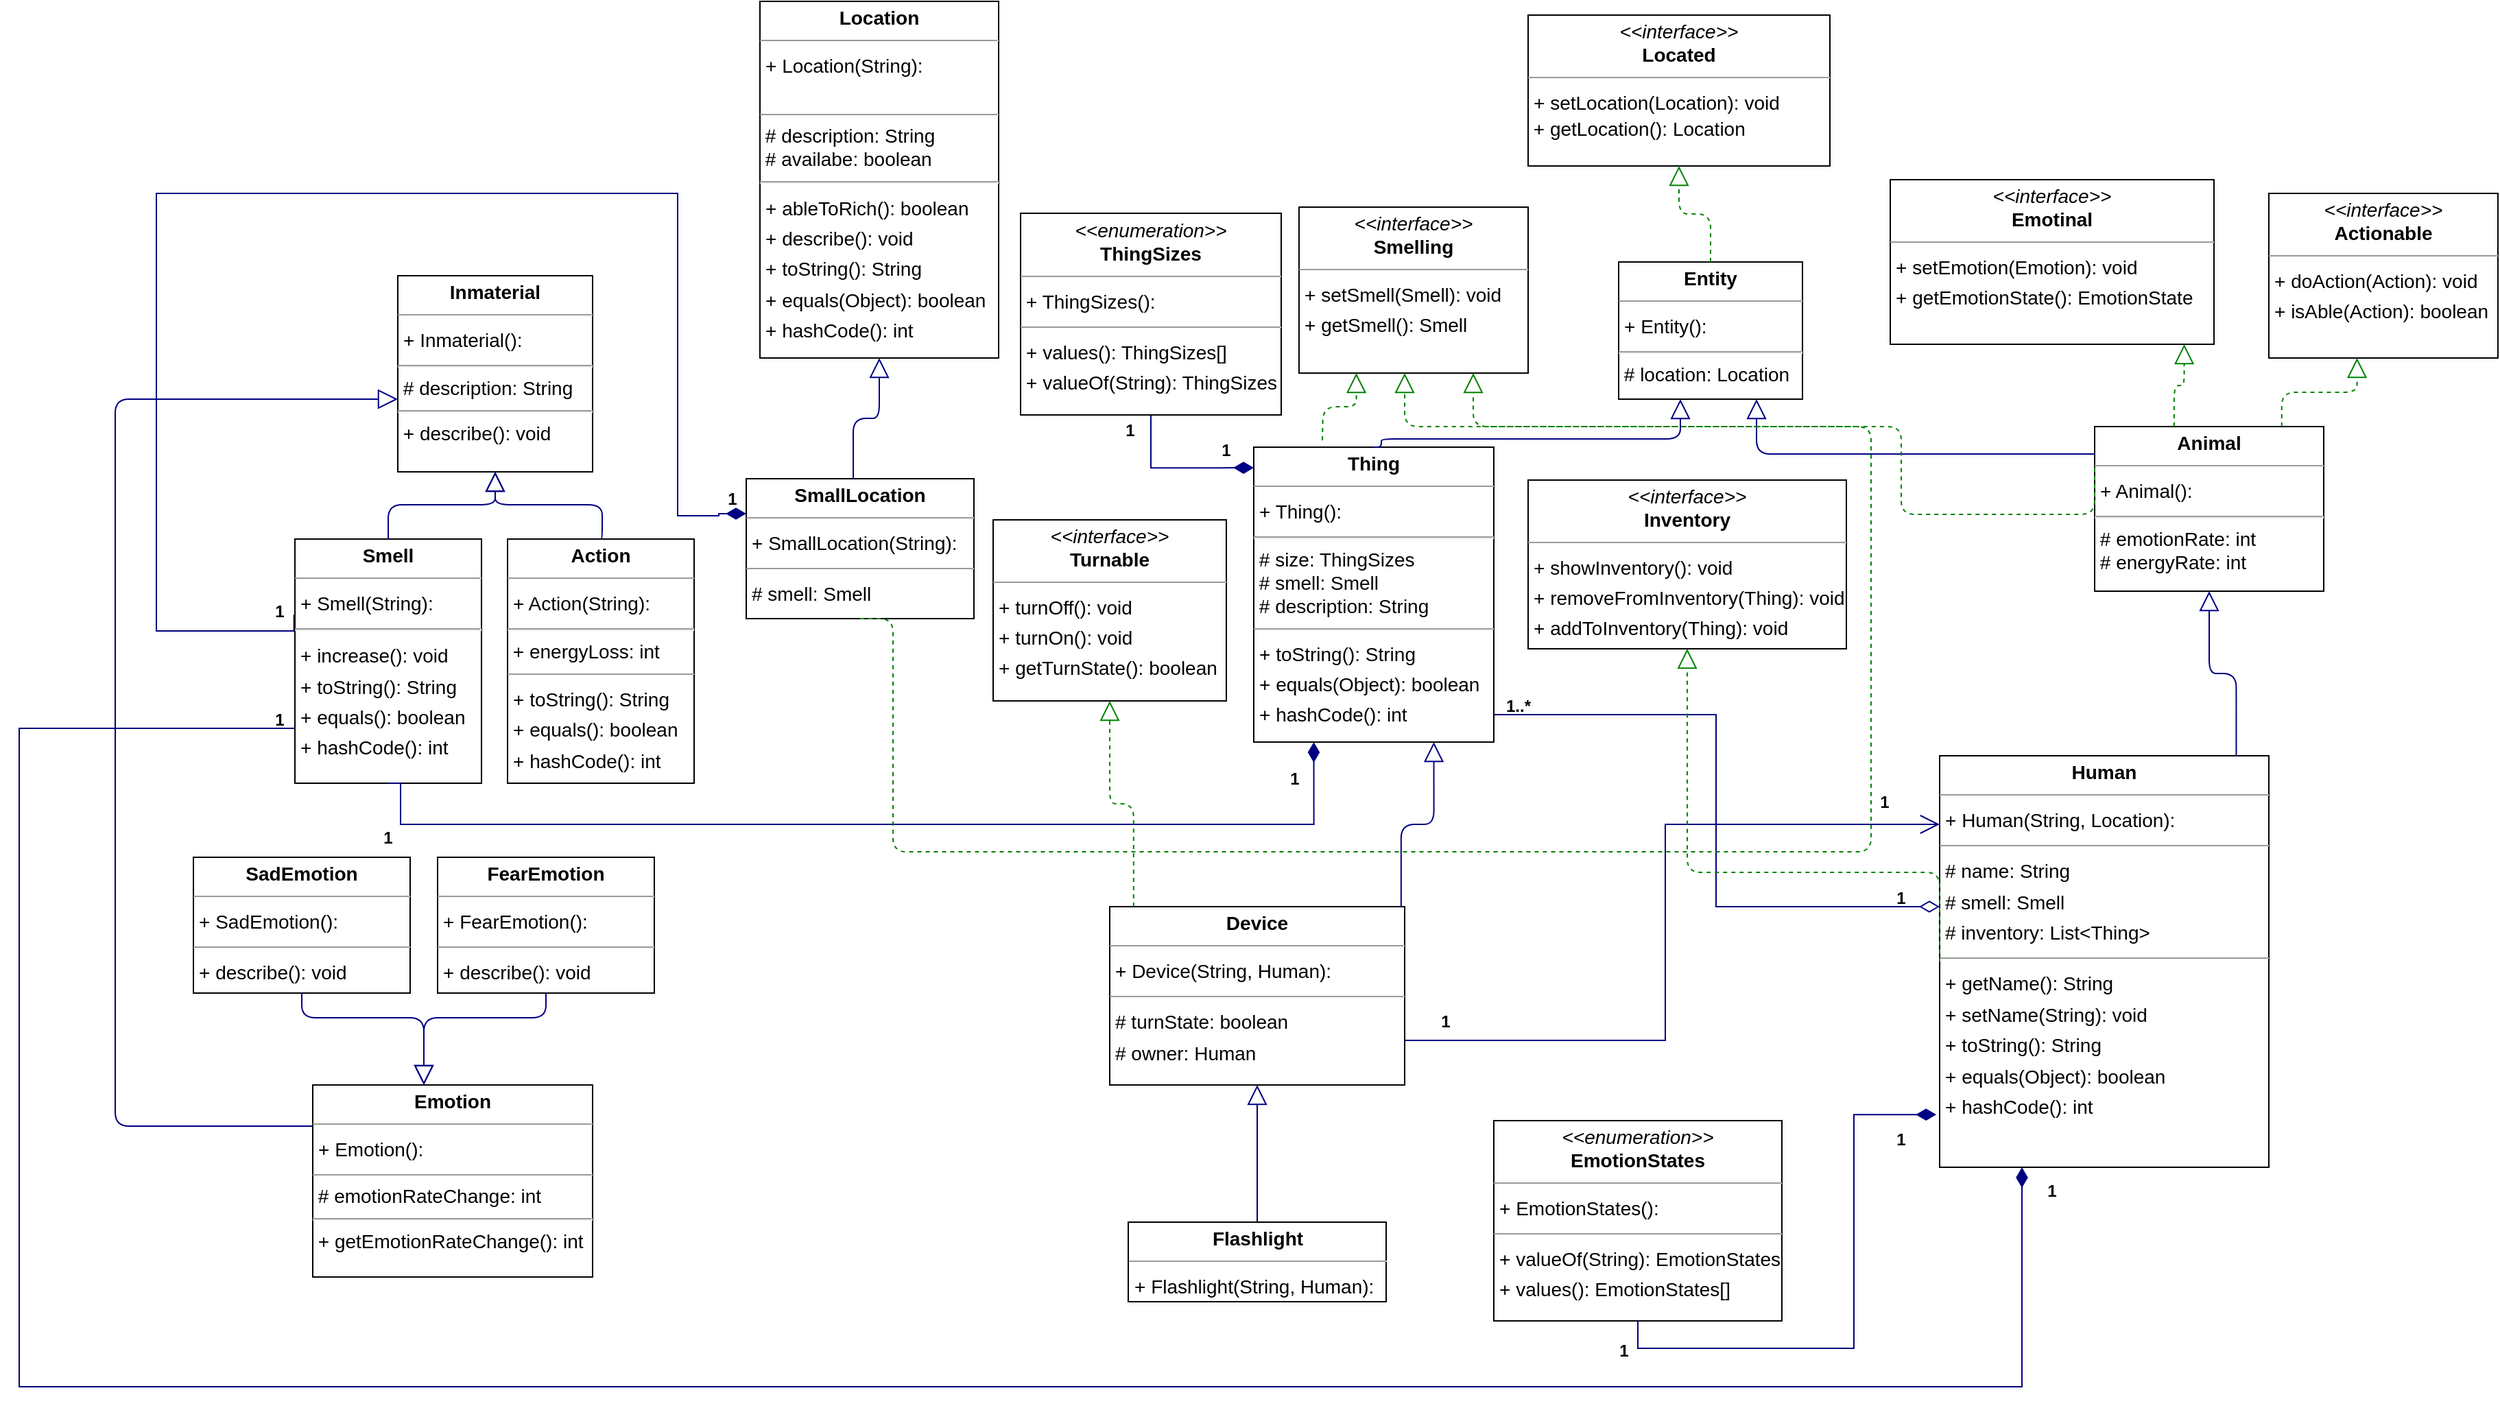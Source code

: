 <mxfile version="20.6.2" type="device"><diagram id="MueNVvaktkQW8Kkpwh6Y" name="Page-1"><mxGraphModel dx="3283" dy="1458" grid="1" gridSize="10" guides="1" tooltips="1" connect="1" arrows="1" fold="1" page="0" pageScale="1" pageWidth="850" pageHeight="1100" background="none" math="0" shadow="0"><root><mxCell id="0"/><mxCell id="1" parent="0"/><mxCell id="node16" value="&lt;p style=&quot;margin:0px;margin-top:4px;text-align:center;&quot;&gt;&lt;b&gt;Action&lt;/b&gt;&lt;/p&gt;&lt;hr size=&quot;1&quot;&gt;&lt;p style=&quot;margin:0 0 0 4px;line-height:1.6;&quot;&gt;+ Action(String): &lt;/p&gt;&lt;hr&gt;&amp;nbsp;+ energyLoss: int&lt;br&gt;&lt;hr size=&quot;1&quot;&gt;&lt;p style=&quot;margin:0 0 0 4px;line-height:1.6;&quot;&gt;&lt;span style=&quot;background-color: initial;&quot;&gt;+ toString(): String&lt;/span&gt;&lt;br&gt;&lt;/p&gt;&lt;p style=&quot;margin:0 0 0 4px;line-height:1.6;&quot;&gt;+ equals(): boolean&lt;/p&gt;&lt;p style=&quot;margin:0 0 0 4px;line-height:1.6;&quot;&gt;+ hashCode(): int&lt;/p&gt;" style="verticalAlign=top;align=left;overflow=fill;fontSize=14;fontFamily=Helvetica;html=1;rounded=0;shadow=0;comic=0;labelBackgroundColor=none;strokeWidth=1;" parent="1" vertex="1"><mxGeometry x="-214" y="202" width="136" height="178" as="geometry"/></mxCell><mxCell id="node4" value="&lt;p style=&quot;margin:0px;margin-top:4px;text-align:center;&quot;&gt;&lt;i&gt;&amp;lt;&amp;lt;interface&amp;gt;&amp;gt;&lt;/i&gt;&lt;br&gt;&lt;b&gt;Actionable&lt;/b&gt;&lt;/p&gt;&lt;hr size=&quot;1&quot;&gt;&lt;p style=&quot;margin:0 0 0 4px;line-height:1.6;&quot;&gt;+ doAction(Action): void&lt;/p&gt;&lt;p style=&quot;margin:0 0 0 4px;line-height:1.6;&quot;&gt;+ isAble(Action): boolean&lt;/p&gt;&lt;p style=&quot;margin:0 0 0 4px;line-height:1.6;&quot;&gt;&lt;br&gt;&lt;/p&gt;" style="verticalAlign=top;align=left;overflow=fill;fontSize=14;fontFamily=Helvetica;html=1;rounded=0;shadow=0;comic=0;labelBackgroundColor=none;strokeWidth=1;" parent="1" vertex="1"><mxGeometry x="1070" y="-50" width="167" height="120" as="geometry"/></mxCell><mxCell id="node1" value="&lt;p style=&quot;margin:0px;margin-top:4px;text-align:center;&quot;&gt;&lt;b&gt;Animal&lt;/b&gt;&lt;/p&gt;&lt;hr size=&quot;1&quot;&gt;&lt;p style=&quot;margin:0 0 0 4px;line-height:1.6;&quot;&gt;+ Animal(): &lt;/p&gt;&lt;hr&gt;&amp;nbsp;# emotionRate: int&lt;br&gt;&amp;nbsp;# energyRate: int" style="verticalAlign=top;align=left;overflow=fill;fontSize=14;fontFamily=Helvetica;html=1;rounded=0;shadow=0;comic=0;labelBackgroundColor=none;strokeWidth=1;" parent="1" vertex="1"><mxGeometry x="943" y="120" width="167" height="120" as="geometry"/></mxCell><mxCell id="obDkM9ZEDgnYRzwhDy0g-1" style="edgeStyle=orthogonalEdgeStyle;rounded=0;orthogonalLoop=1;jettySize=auto;html=1;strokeColor=#000082;endArrow=open;endFill=0;exitX=1;exitY=0.75;exitDx=0;exitDy=0;endSize=12;" parent="1" source="node13" target="node10" edge="1"><mxGeometry relative="1" as="geometry"><mxPoint x="750" y="370" as="targetPoint"/><Array as="points"><mxPoint x="630" y="568"/><mxPoint x="630" y="410"/></Array></mxGeometry></mxCell><mxCell id="node13" value="&lt;p style=&quot;margin:0px;margin-top:4px;text-align:center;&quot;&gt;&lt;b&gt;Device&lt;/b&gt;&lt;/p&gt;&lt;hr size=&quot;1&quot;&gt;&lt;p style=&quot;margin:0 0 0 4px;line-height:1.6;&quot;&gt;+ Device(String, Human): &lt;/p&gt;&lt;hr size=&quot;1&quot;&gt;&lt;p style=&quot;margin:0 0 0 4px;line-height:1.6;&quot;&gt;# turnState: boolean&lt;/p&gt;&lt;p style=&quot;margin:0 0 0 4px;line-height:1.6;&quot;&gt;# owner: Human&lt;/p&gt;&lt;p style=&quot;margin:0 0 0 4px;line-height:1.6;&quot;&gt;&lt;br&gt;&lt;/p&gt;&lt;p style=&quot;margin:0 0 0 4px;line-height:1.6;&quot;&gt;&lt;br&gt;&lt;/p&gt;&lt;p style=&quot;margin:0 0 0 4px;line-height:1.6;&quot;&gt;&lt;br&gt;&lt;/p&gt;" style="verticalAlign=top;align=left;overflow=fill;fontSize=14;fontFamily=Helvetica;html=1;rounded=0;shadow=0;comic=0;labelBackgroundColor=none;strokeWidth=1;" parent="1" vertex="1"><mxGeometry x="225" y="470" width="215" height="130" as="geometry"/></mxCell><mxCell id="node18" value="&lt;p style=&quot;margin:0px;margin-top:4px;text-align:center;&quot;&gt;&lt;i&gt;&amp;lt;&amp;lt;interface&amp;gt;&amp;gt;&lt;/i&gt;&lt;br&gt;&lt;b&gt;Emotinal&lt;/b&gt;&lt;/p&gt;&lt;hr size=&quot;1&quot;&gt;&lt;p style=&quot;margin:0 0 0 4px;line-height:1.6;&quot;&gt;+ setEmotion(Emotion): void&lt;/p&gt;&lt;p style=&quot;margin:0 0 0 4px;line-height:1.6;&quot;&gt;+ getEmotionState(): EmotionState&lt;/p&gt;" style="verticalAlign=top;align=left;overflow=fill;fontSize=14;fontFamily=Helvetica;html=1;rounded=0;shadow=0;comic=0;labelBackgroundColor=none;strokeWidth=1;" parent="1" vertex="1"><mxGeometry x="794" y="-60" width="236" height="120" as="geometry"/></mxCell><mxCell id="NrGRBM0tOk8DJxdHcH1v-8" style="edgeStyle=orthogonalEdgeStyle;rounded=1;orthogonalLoop=1;jettySize=auto;html=1;strokeColor=#000082;endArrow=block;endFill=0;endSize=12;" parent="1" source="node19" target="node0" edge="1"><mxGeometry relative="1" as="geometry"><Array as="points"><mxPoint x="-500" y="630"/><mxPoint x="-500" y="100"/></Array><mxPoint x="-340" y="100" as="targetPoint"/></mxGeometry></mxCell><mxCell id="node19" value="&lt;p style=&quot;margin:0px;margin-top:4px;text-align:center;&quot;&gt;&lt;b&gt;Emotion&lt;/b&gt;&lt;/p&gt;&lt;hr size=&quot;1&quot;&gt;&lt;p style=&quot;margin:0 0 0 4px;line-height:1.6;&quot;&gt;+ Emotion(): &lt;/p&gt;&lt;hr size=&quot;1&quot;&gt;&amp;nbsp;# emotionRateChange: int&lt;hr&gt;&amp;nbsp;+ getEmotionRateChange(): int" style="verticalAlign=top;align=left;overflow=fill;fontSize=14;fontFamily=Helvetica;html=1;rounded=0;shadow=0;comic=0;labelBackgroundColor=none;strokeWidth=1;" parent="1" vertex="1"><mxGeometry x="-356" y="600" width="204" height="140" as="geometry"/></mxCell><mxCell id="node5" value="&lt;p style=&quot;margin:0px;margin-top:4px;text-align:center;&quot;&gt;&lt;i&gt;&amp;lt;&amp;lt;enumeration&amp;gt;&amp;gt;&lt;/i&gt;&lt;br/&gt;&lt;b&gt;EmotionStates&lt;/b&gt;&lt;/p&gt;&lt;hr size=&quot;1&quot;/&gt;&lt;p style=&quot;margin:0 0 0 4px;line-height:1.6;&quot;&gt;+ EmotionStates(): &lt;/p&gt;&lt;hr size=&quot;1&quot;/&gt;&lt;p style=&quot;margin:0 0 0 4px;line-height:1.6;&quot;&gt;+ valueOf(String): EmotionStates&lt;br/&gt;+ values(): EmotionStates[]&lt;/p&gt;" style="verticalAlign=top;align=left;overflow=fill;fontSize=14;fontFamily=Helvetica;html=1;rounded=0;shadow=0;comic=0;labelBackgroundColor=none;strokeWidth=1;" parent="1" vertex="1"><mxGeometry x="505" y="626" width="210" height="146" as="geometry"/></mxCell><mxCell id="node9" value="&lt;p style=&quot;margin:0px;margin-top:4px;text-align:center;&quot;&gt;&lt;b&gt;Entity&lt;/b&gt;&lt;/p&gt;&lt;hr size=&quot;1&quot;&gt;&lt;p style=&quot;margin:0 0 0 4px;line-height:1.6;&quot;&gt;+ Entity(): &lt;/p&gt;&lt;hr&gt;&amp;nbsp;# location: Location" style="verticalAlign=top;align=left;overflow=fill;fontSize=14;fontFamily=Helvetica;html=1;rounded=0;shadow=0;comic=0;labelBackgroundColor=none;strokeWidth=1;" parent="1" vertex="1"><mxGeometry x="596" width="134" height="100" as="geometry"/></mxCell><mxCell id="node21" value="&lt;p style=&quot;margin:0px;margin-top:4px;text-align:center;&quot;&gt;&lt;b&gt;FearEmotion&lt;/b&gt;&lt;/p&gt;&lt;hr size=&quot;1&quot;&gt;&lt;p style=&quot;margin:0 0 0 4px;line-height:1.6;&quot;&gt;+ FearEmotion(): &lt;/p&gt;&lt;hr size=&quot;1&quot;&gt;&lt;p style=&quot;margin:0 0 0 4px;line-height:1.6;&quot;&gt;+ describe(): void&lt;/p&gt;" style="verticalAlign=top;align=left;overflow=fill;fontSize=14;fontFamily=Helvetica;html=1;rounded=0;shadow=0;comic=0;labelBackgroundColor=none;strokeWidth=1;" parent="1" vertex="1"><mxGeometry x="-265" y="434" width="158" height="99" as="geometry"/></mxCell><mxCell id="NrGRBM0tOk8DJxdHcH1v-1" value="" style="edgeStyle=orthogonalEdgeStyle;rounded=0;orthogonalLoop=1;jettySize=auto;html=1;endArrow=block;endFill=0;endSize=12;strokeColor=#000082;" parent="1" source="node6" target="node13" edge="1"><mxGeometry relative="1" as="geometry"/></mxCell><mxCell id="node6" value="&lt;p style=&quot;margin:0px;margin-top:4px;text-align:center;&quot;&gt;&lt;b&gt;Flashlight&lt;/b&gt;&lt;/p&gt;&lt;hr size=&quot;1&quot;/&gt;&lt;p style=&quot;margin:0 0 0 4px;line-height:1.6;&quot;&gt;+ Flashlight(String, Human): &lt;/p&gt;" style="verticalAlign=top;align=left;overflow=fill;fontSize=14;fontFamily=Helvetica;html=1;rounded=0;shadow=0;comic=0;labelBackgroundColor=none;strokeWidth=1;" parent="1" vertex="1"><mxGeometry x="238.5" y="700" width="188" height="58" as="geometry"/></mxCell><mxCell id="obDkM9ZEDgnYRzwhDy0g-5" style="edgeStyle=orthogonalEdgeStyle;rounded=0;orthogonalLoop=1;jettySize=auto;html=1;entryX=0.997;entryY=0.818;entryDx=0;entryDy=0;entryPerimeter=0;strokeColor=#000082;endArrow=none;endFill=0;startArrow=diamondThin;startFill=0;startSize=12;" parent="1" source="node10" target="node2" edge="1"><mxGeometry relative="1" as="geometry"><Array as="points"><mxPoint x="667" y="470"/><mxPoint x="667" y="330"/><mxPoint x="505" y="330"/></Array></mxGeometry></mxCell><mxCell id="obDkM9ZEDgnYRzwhDy0g-12" style="edgeStyle=orthogonalEdgeStyle;rounded=0;orthogonalLoop=1;jettySize=auto;html=1;exitX=0.25;exitY=1;exitDx=0;exitDy=0;entryX=0;entryY=0.75;entryDx=0;entryDy=0;strokeColor=#000082;startArrow=diamondThin;startFill=1;endArrow=none;endFill=0;startSize=12;endSize=12;" parent="1" source="node10" target="node7" edge="1"><mxGeometry relative="1" as="geometry"><Array as="points"><mxPoint x="890" y="820"/><mxPoint x="-570" y="820"/><mxPoint x="-570" y="340"/><mxPoint x="-369" y="340"/></Array></mxGeometry></mxCell><mxCell id="obDkM9ZEDgnYRzwhDy0g-21" style="edgeStyle=orthogonalEdgeStyle;rounded=0;orthogonalLoop=1;jettySize=auto;html=1;exitX=-0.01;exitY=0.872;exitDx=0;exitDy=0;entryX=0.5;entryY=1;entryDx=0;entryDy=0;strokeColor=#000082;startArrow=diamondThin;startFill=1;endArrow=none;endFill=0;startSize=12;endSize=12;exitPerimeter=0;" parent="1" source="node10" target="node5" edge="1"><mxGeometry relative="1" as="geometry"/></mxCell><mxCell id="node10" value="&lt;p style=&quot;margin:0px;margin-top:4px;text-align:center;&quot;&gt;&lt;b&gt;Human&lt;/b&gt;&lt;/p&gt;&lt;hr size=&quot;1&quot;&gt;&lt;p style=&quot;margin:0 0 0 4px;line-height:1.6;&quot;&gt;+ Human(String, Location): &lt;/p&gt;&lt;hr size=&quot;1&quot;&gt;&lt;p style=&quot;margin:0 0 0 4px;line-height:1.6;&quot;&gt;# name: String&lt;/p&gt;&lt;p style=&quot;margin:0 0 0 4px;line-height:1.6;&quot;&gt;# smell: Smell&lt;/p&gt;&lt;p style=&quot;margin:0 0 0 4px;line-height:1.6;&quot;&gt;# inventory: List&amp;lt;Thing&amp;gt;&lt;/p&gt;&lt;hr size=&quot;1&quot;&gt;&lt;p style=&quot;margin:0 0 0 4px;line-height:1.6;&quot;&gt;+ getName(): String&lt;/p&gt;&lt;p style=&quot;margin:0 0 0 4px;line-height:1.6;&quot;&gt;+ setName(String): void&lt;/p&gt;&lt;p style=&quot;margin:0 0 0 4px;line-height:1.6;&quot;&gt;+ toString(): String&lt;/p&gt;&lt;p style=&quot;margin:0 0 0 4px;line-height:1.6;&quot;&gt;+ equals(Object): boolean&lt;/p&gt;&lt;p style=&quot;margin:0 0 0 4px;line-height:1.6;&quot;&gt;+ hashCode(): int&lt;/p&gt;" style="verticalAlign=top;align=left;overflow=fill;fontSize=14;fontFamily=Helvetica;html=1;rounded=0;shadow=0;comic=0;labelBackgroundColor=none;strokeWidth=1;" parent="1" vertex="1"><mxGeometry x="830" y="360" width="240" height="300" as="geometry"/></mxCell><mxCell id="node0" value="&lt;p style=&quot;margin:0px;margin-top:4px;text-align:center;&quot;&gt;&lt;b&gt;Inmaterial&lt;/b&gt;&lt;/p&gt;&lt;hr size=&quot;1&quot;&gt;&lt;p style=&quot;margin:0 0 0 4px;line-height:1.6;&quot;&gt;+ Inmaterial():&lt;/p&gt;&lt;hr&gt;&amp;nbsp;# description: String&lt;hr&gt;&amp;nbsp;+ describe(): void&lt;p style=&quot;margin:0 0 0 4px;line-height:1.6;&quot;&gt;&lt;br&gt;&lt;/p&gt;" style="verticalAlign=top;align=left;overflow=fill;fontSize=14;fontFamily=Helvetica;html=1;rounded=0;shadow=0;comic=0;labelBackgroundColor=none;strokeWidth=1;" parent="1" vertex="1"><mxGeometry x="-294" y="10" width="142" height="143" as="geometry"/></mxCell><mxCell id="node3" value="&lt;p style=&quot;margin:0px;margin-top:4px;text-align:center;&quot;&gt;&lt;i&gt;&amp;lt;&amp;lt;interface&amp;gt;&amp;gt;&lt;/i&gt;&lt;br/&gt;&lt;b&gt;Inventory&lt;/b&gt;&lt;/p&gt;&lt;hr size=&quot;1&quot;/&gt;&lt;p style=&quot;margin:0 0 0 4px;line-height:1.6;&quot;&gt;+ showInventory(): void&lt;br/&gt;+ removeFromInventory(Thing): void&lt;br/&gt;+ addToInventory(Thing): void&lt;/p&gt;" style="verticalAlign=top;align=left;overflow=fill;fontSize=14;fontFamily=Helvetica;html=1;rounded=0;shadow=0;comic=0;labelBackgroundColor=none;strokeWidth=1;" parent="1" vertex="1"><mxGeometry x="530" y="159" width="232" height="123" as="geometry"/></mxCell><mxCell id="node12" value="&lt;p style=&quot;margin:0px;margin-top:4px;text-align:center;&quot;&gt;&lt;i&gt;&amp;lt;&amp;lt;interface&amp;gt;&amp;gt;&lt;/i&gt;&lt;br&gt;&lt;b&gt;Located&lt;/b&gt;&lt;/p&gt;&lt;hr size=&quot;1&quot;&gt;&lt;p style=&quot;margin:0 0 0 4px;line-height:1.6;&quot;&gt;+ setLocation(Location): void&lt;/p&gt;&amp;nbsp;+ getLocation(): Location" style="verticalAlign=top;align=left;overflow=fill;fontSize=14;fontFamily=Helvetica;html=1;rounded=0;shadow=0;comic=0;labelBackgroundColor=none;strokeWidth=1;container=1;flipH=0;movable=1;resizable=1;rotatable=1;deletable=1;editable=1;connectable=1;" parent="1" vertex="1"><mxGeometry x="530" y="-180" width="220" height="110" as="geometry"/></mxCell><mxCell id="node14" value="&lt;p style=&quot;margin:0px;margin-top:4px;text-align:center;&quot;&gt;&lt;b&gt;Location&lt;/b&gt;&lt;/p&gt;&lt;hr size=&quot;1&quot;&gt;&lt;p style=&quot;margin:0 0 0 4px;line-height:1.6;&quot;&gt;+ Location(String):&lt;/p&gt;&lt;br&gt;&lt;hr size=&quot;1&quot;&gt;&amp;nbsp;# description: String&lt;br&gt;&amp;nbsp;# availabe: boolean&lt;br&gt;&lt;hr&gt;&lt;p style=&quot;margin:0 0 0 4px;line-height:1.6;&quot;&gt;+ ableToRich(): boolean&lt;br&gt;+ describe(): void&lt;/p&gt;&lt;p style=&quot;margin:0 0 0 4px;line-height:1.6;&quot;&gt;+ toString(): String&lt;/p&gt;&lt;p style=&quot;margin: 0px 0px 0px 4px; line-height: 1.6;&quot;&gt;+ equals(Object): boolean&lt;/p&gt;&lt;p style=&quot;margin: 0px 0px 0px 4px; line-height: 1.6;&quot;&gt;+ hashCode(): int&lt;/p&gt;&lt;p style=&quot;margin:0 0 0 4px;line-height:1.6;&quot;&gt;&lt;br&gt;&lt;/p&gt;" style="verticalAlign=top;align=left;overflow=fill;fontSize=14;fontFamily=Helvetica;html=1;rounded=0;shadow=0;comic=0;labelBackgroundColor=none;strokeWidth=1;" parent="1" vertex="1"><mxGeometry x="-30" y="-190" width="174" height="260" as="geometry"/></mxCell><mxCell id="node20" value="&lt;p style=&quot;margin:0px;margin-top:4px;text-align:center;&quot;&gt;&lt;b&gt;SadEmotion&lt;/b&gt;&lt;/p&gt;&lt;hr size=&quot;1&quot;&gt;&lt;p style=&quot;margin:0 0 0 4px;line-height:1.6;&quot;&gt;+ SadEmotion(): &lt;/p&gt;&lt;hr size=&quot;1&quot;&gt;&lt;p style=&quot;margin:0 0 0 4px;line-height:1.6;&quot;&gt;+ describe(): void&lt;/p&gt;" style="verticalAlign=top;align=left;overflow=fill;fontSize=14;fontFamily=Helvetica;html=1;rounded=0;shadow=0;comic=0;labelBackgroundColor=none;strokeWidth=1;" parent="1" vertex="1"><mxGeometry x="-443" y="434" width="158" height="99" as="geometry"/></mxCell><mxCell id="obDkM9ZEDgnYRzwhDy0g-18" style="edgeStyle=orthogonalEdgeStyle;rounded=0;orthogonalLoop=1;jettySize=auto;html=1;exitX=0;exitY=0.25;exitDx=0;exitDy=0;entryX=-0.005;entryY=0.31;entryDx=0;entryDy=0;entryPerimeter=0;strokeColor=#000082;startArrow=diamondThin;startFill=1;endArrow=none;endFill=0;startSize=12;endSize=12;" parent="1" source="node8" target="node7" edge="1"><mxGeometry relative="1" as="geometry"><Array as="points"><mxPoint x="-60" y="183"/><mxPoint x="-60" y="185"/><mxPoint x="-90" y="185"/><mxPoint x="-90" y="-50"/><mxPoint x="-470" y="-50"/><mxPoint x="-470" y="269"/><mxPoint x="-370" y="269"/></Array></mxGeometry></mxCell><mxCell id="node8" value="&lt;p style=&quot;margin:0px;margin-top:4px;text-align:center;&quot;&gt;&lt;b&gt;SmallLocation&lt;/b&gt;&lt;/p&gt;&lt;hr size=&quot;1&quot;&gt;&lt;p style=&quot;margin:0 0 0 4px;line-height:1.6;&quot;&gt;+ SmallLocation(String): &lt;/p&gt;&lt;hr size=&quot;1&quot;&gt;&lt;p style=&quot;margin:0 0 0 4px;line-height:1.6;&quot;&gt;# smell: Smell&lt;/p&gt;" style="verticalAlign=top;align=left;overflow=fill;fontSize=14;fontFamily=Helvetica;html=1;rounded=0;shadow=0;comic=0;labelBackgroundColor=none;strokeWidth=1;" parent="1" vertex="1"><mxGeometry x="-40" y="158" width="166" height="102" as="geometry"/></mxCell><mxCell id="node7" value="&lt;p style=&quot;margin:0px;margin-top:4px;text-align:center;&quot;&gt;&lt;b&gt;Smell&lt;/b&gt;&lt;/p&gt;&lt;hr size=&quot;1&quot;&gt;&lt;p style=&quot;margin:0 0 0 4px;line-height:1.6;&quot;&gt;+ Smell(String):&lt;/p&gt;&lt;hr&gt;&lt;p style=&quot;margin:0 0 0 4px;line-height:1.6;&quot;&gt;+ increase(): void&lt;/p&gt;&lt;p style=&quot;margin:0 0 0 4px;line-height:1.6;&quot;&gt;+ toString(): String&lt;/p&gt;&lt;p style=&quot;margin:0 0 0 4px;line-height:1.6;&quot;&gt;+ equals(): boolean&lt;/p&gt;&lt;p style=&quot;margin:0 0 0 4px;line-height:1.6;&quot;&gt;+ hashCode(): int&lt;/p&gt;" style="verticalAlign=top;align=left;overflow=fill;fontSize=14;fontFamily=Helvetica;html=1;rounded=0;shadow=0;comic=0;labelBackgroundColor=none;strokeWidth=1;" parent="1" vertex="1"><mxGeometry x="-369" y="202" width="136" height="178" as="geometry"/></mxCell><mxCell id="node17" value="&lt;p style=&quot;margin:0px;margin-top:4px;text-align:center;&quot;&gt;&lt;i&gt;&amp;lt;&amp;lt;interface&amp;gt;&amp;gt;&lt;/i&gt;&lt;br&gt;&lt;b&gt;Smelling&lt;/b&gt;&lt;/p&gt;&lt;hr size=&quot;1&quot;&gt;&lt;p style=&quot;margin:0 0 0 4px;line-height:1.6;&quot;&gt;+ setSmell(Smell): void&lt;/p&gt;&lt;p style=&quot;margin:0 0 0 4px;line-height:1.6;&quot;&gt;+ getSmell(): Smell&lt;/p&gt;" style="verticalAlign=top;align=left;overflow=fill;fontSize=14;fontFamily=Helvetica;html=1;rounded=0;shadow=0;comic=0;labelBackgroundColor=none;strokeWidth=1;" parent="1" vertex="1"><mxGeometry x="363" y="-40" width="167" height="121" as="geometry"/></mxCell><mxCell id="obDkM9ZEDgnYRzwhDy0g-11" style="edgeStyle=orthogonalEdgeStyle;rounded=0;orthogonalLoop=1;jettySize=auto;html=1;exitX=0.25;exitY=1;exitDx=0;exitDy=0;entryX=0.5;entryY=1;entryDx=0;entryDy=0;strokeColor=#000082;startArrow=diamondThin;startFill=1;endArrow=none;endFill=0;startSize=12;endSize=12;" parent="1" source="node2" target="node7" edge="1"><mxGeometry relative="1" as="geometry"><Array as="points"><mxPoint x="374" y="410"/><mxPoint x="-292" y="410"/></Array></mxGeometry></mxCell><mxCell id="node2" value="&lt;p style=&quot;margin:0px;margin-top:4px;text-align:center;&quot;&gt;&lt;b&gt;Thing&lt;/b&gt;&lt;/p&gt;&lt;hr size=&quot;1&quot;&gt;&lt;p style=&quot;margin:0 0 0 4px;line-height:1.6;&quot;&gt;+ Thing(): &lt;/p&gt;&lt;hr&gt;&amp;nbsp;# size: ThingSizes&lt;br&gt;&amp;nbsp;# smell: Smell&lt;br&gt;&amp;nbsp;# description: String&lt;br&gt;&lt;hr size=&quot;1&quot;&gt;&lt;p style=&quot;margin:0 0 0 4px;line-height:1.6;&quot;&gt;+ toString(): String&lt;br&gt;+ equals(Object): boolean&lt;/p&gt;&lt;p style=&quot;margin:0 0 0 4px;line-height:1.6;&quot;&gt;+ hashCode(): int&lt;/p&gt;" style="verticalAlign=top;align=left;overflow=fill;fontSize=14;fontFamily=Helvetica;html=1;rounded=0;shadow=0;comic=0;labelBackgroundColor=none;strokeWidth=1;container=1;" parent="1" vertex="1"><mxGeometry x="330" y="135" width="175" height="215" as="geometry"/></mxCell><mxCell id="obDkM9ZEDgnYRzwhDy0g-24" style="edgeStyle=orthogonalEdgeStyle;rounded=0;orthogonalLoop=1;jettySize=auto;html=1;exitX=0.5;exitY=1;exitDx=0;exitDy=0;entryX=0;entryY=0.07;entryDx=0;entryDy=0;entryPerimeter=0;strokeColor=#000082;startArrow=none;startFill=0;endArrow=diamondThin;endFill=1;startSize=12;endSize=12;" parent="1" source="node15" target="node2" edge="1"><mxGeometry relative="1" as="geometry"/></mxCell><mxCell id="node15" value="&lt;p style=&quot;margin:0px;margin-top:4px;text-align:center;&quot;&gt;&lt;i&gt;&amp;lt;&amp;lt;enumeration&amp;gt;&amp;gt;&lt;/i&gt;&lt;br/&gt;&lt;b&gt;ThingSizes&lt;/b&gt;&lt;/p&gt;&lt;hr size=&quot;1&quot;/&gt;&lt;p style=&quot;margin:0 0 0 4px;line-height:1.6;&quot;&gt;+ ThingSizes(): &lt;/p&gt;&lt;hr size=&quot;1&quot;/&gt;&lt;p style=&quot;margin:0 0 0 4px;line-height:1.6;&quot;&gt;+ values(): ThingSizes[]&lt;br/&gt;+ valueOf(String): ThingSizes&lt;/p&gt;" style="verticalAlign=top;align=left;overflow=fill;fontSize=14;fontFamily=Helvetica;html=1;rounded=0;shadow=0;comic=0;labelBackgroundColor=none;strokeWidth=1;" parent="1" vertex="1"><mxGeometry x="160" y="-35.5" width="190" height="147" as="geometry"/></mxCell><mxCell id="node11" value="&lt;p style=&quot;margin:0px;margin-top:4px;text-align:center;&quot;&gt;&lt;i&gt;&amp;lt;&amp;lt;interface&amp;gt;&amp;gt;&lt;/i&gt;&lt;br&gt;&lt;b&gt;Turnable&lt;/b&gt;&lt;/p&gt;&lt;hr size=&quot;1&quot;&gt;&lt;p style=&quot;margin:0 0 0 4px;line-height:1.6;&quot;&gt;+ turnOff(): void&lt;br&gt;+ turnOn(): void&lt;/p&gt;&lt;p style=&quot;margin:0 0 0 4px;line-height:1.6;&quot;&gt;+ getTurnState(): boolean&lt;/p&gt;" style="verticalAlign=top;align=left;overflow=fill;fontSize=14;fontFamily=Helvetica;html=1;rounded=0;shadow=0;comic=0;labelBackgroundColor=none;strokeWidth=1;" parent="1" vertex="1"><mxGeometry x="140" y="188" width="170" height="132" as="geometry"/></mxCell><mxCell id="edge7" value="" style="html=1;rounded=1;edgeStyle=orthogonalEdgeStyle;dashed=0;startArrow=none;endArrow=block;endSize=12;strokeColor=#000082;exitX=0.500;exitY=0.000;exitDx=0;exitDy=0;entryX=0.500;entryY=1.001;entryDx=0;entryDy=0;endFill=0;" parent="1" source="node16" target="node0" edge="1"><mxGeometry width="50" height="50" relative="1" as="geometry"><Array as="points"><mxPoint x="-145" y="177"/><mxPoint x="-223" y="177"/></Array></mxGeometry></mxCell><mxCell id="edge1" value="" style="html=1;rounded=1;edgeStyle=orthogonalEdgeStyle;dashed=1;startArrow=none;endArrow=block;endSize=12;strokeColor=#008200;exitX=0.816;exitY=0.001;exitDx=0;exitDy=0;entryX=0.385;entryY=1;entryDx=0;entryDy=0;endFill=0;entryPerimeter=0;" parent="1" source="node1" target="node4" edge="1"><mxGeometry width="50" height="50" relative="1" as="geometry"><Array as="points"/></mxGeometry></mxCell><mxCell id="edge5" value="" style="html=1;rounded=1;edgeStyle=orthogonalEdgeStyle;dashed=1;startArrow=none;endArrow=block;endSize=12;strokeColor=#008200;exitX=0.347;exitY=0.000;exitDx=0;exitDy=0;entryX=0.908;entryY=1.000;entryDx=0;entryDy=0;endFill=0;" parent="1" source="node1" target="node18" edge="1"><mxGeometry width="50" height="50" relative="1" as="geometry"><Array as="points"/></mxGeometry></mxCell><mxCell id="edge6" value="" style="html=1;rounded=1;edgeStyle=orthogonalEdgeStyle;dashed=0;startArrow=none;endArrow=block;endSize=12;strokeColor=#000082;entryX=0.75;entryY=1;entryDx=0;entryDy=0;endFill=0;" parent="1" source="node1" target="node9" edge="1"><mxGeometry width="50" height="50" relative="1" as="geometry"><Array as="points"><mxPoint x="697" y="140"/></Array><mxPoint x="910" y="170" as="sourcePoint"/></mxGeometry></mxCell><mxCell id="edge9" value="" style="html=1;rounded=1;edgeStyle=orthogonalEdgeStyle;dashed=0;startArrow=none;endArrow=block;endSize=12;strokeColor=#000082;exitX=0.988;exitY=0.000;exitDx=0;exitDy=0;entryX=0.75;entryY=1;entryDx=0;entryDy=0;endFill=0;" parent="1" source="node13" target="node2" edge="1"><mxGeometry width="50" height="50" relative="1" as="geometry"><Array as="points"/></mxGeometry></mxCell><mxCell id="edge3" value="" style="html=1;rounded=1;edgeStyle=orthogonalEdgeStyle;dashed=1;startArrow=none;endArrow=block;endSize=12;strokeColor=#008200;exitX=0.081;exitY=0.000;exitDx=0;exitDy=0;entryX=0.500;entryY=1.000;entryDx=0;entryDy=0;endFill=0;" parent="1" source="node13" target="node11" edge="1"><mxGeometry width="50" height="50" relative="1" as="geometry"><Array as="points"/></mxGeometry></mxCell><mxCell id="edge2" value="" style="html=1;rounded=1;edgeStyle=orthogonalEdgeStyle;dashed=1;startArrow=none;endArrow=block;endSize=12;strokeColor=#008200;exitX=0.500;exitY=0.001;exitDx=0;exitDy=0;entryX=0.500;entryY=1.000;entryDx=0;entryDy=0;endFill=0;" parent="1" source="node9" target="node12" edge="1"><mxGeometry width="50" height="50" relative="1" as="geometry"><Array as="points"/></mxGeometry></mxCell><mxCell id="edge18" value="" style="html=1;rounded=1;edgeStyle=orthogonalEdgeStyle;dashed=0;startArrow=none;endArrow=block;endSize=12;strokeColor=#000082;exitX=0.500;exitY=1.000;exitDx=0;exitDy=0;endFill=0;" parent="1" source="node21" target="node19" edge="1"><mxGeometry width="50" height="50" relative="1" as="geometry"><Array as="points"><mxPoint x="-186" y="551"/><mxPoint x="-275" y="551"/></Array></mxGeometry></mxCell><mxCell id="edge10" value="" style="html=1;rounded=1;edgeStyle=orthogonalEdgeStyle;dashed=0;startArrow=none;endArrow=block;endSize=12;strokeColor=#000082;exitX=0.901;exitY=0.000;exitDx=0;exitDy=0;entryX=0.500;entryY=1.001;entryDx=0;entryDy=0;endFill=0;" parent="1" source="node10" target="node1" edge="1"><mxGeometry width="50" height="50" relative="1" as="geometry"><Array as="points"/></mxGeometry></mxCell><mxCell id="edge12" value="" style="html=1;rounded=1;edgeStyle=orthogonalEdgeStyle;dashed=1;startArrow=none;endArrow=block;endSize=12;strokeColor=#008200;exitX=0.000;exitY=0.500;exitDx=0;exitDy=0;entryX=0.500;entryY=1.000;entryDx=0;entryDy=0;endFill=0;" parent="1" source="node10" target="node3" edge="1"><mxGeometry width="50" height="50" relative="1" as="geometry"><Array as="points"><mxPoint x="646" y="445"/></Array></mxGeometry></mxCell><mxCell id="edge11" value="" style="html=1;rounded=1;edgeStyle=orthogonalEdgeStyle;dashed=1;startArrow=none;endArrow=block;endSize=12;strokeColor=#008200;exitX=0;exitY=0.25;exitDx=0;exitDy=0;endFill=0;" parent="1" source="node1" target="node17" edge="1"><mxGeometry width="50" height="50" relative="1" as="geometry"><Array as="points"><mxPoint x="802" y="184"/><mxPoint x="802" y="120"/><mxPoint x="440" y="120"/></Array></mxGeometry></mxCell><mxCell id="edge17" value="" style="html=1;rounded=1;edgeStyle=orthogonalEdgeStyle;dashed=0;startArrow=none;endArrow=block;endSize=12;strokeColor=#000082;exitX=0.500;exitY=1.000;exitDx=0;exitDy=0;endFill=0;" parent="1" source="node20" target="node19" edge="1"><mxGeometry width="50" height="50" relative="1" as="geometry"><Array as="points"><mxPoint x="-364" y="551"/><mxPoint x="-275" y="551"/></Array></mxGeometry></mxCell><mxCell id="edge14" value="" style="html=1;rounded=1;edgeStyle=orthogonalEdgeStyle;dashed=0;startArrow=none;endArrow=block;endSize=12;strokeColor=#000082;exitX=0.470;exitY=0.000;exitDx=0;exitDy=0;entryX=0.500;entryY=1.000;entryDx=0;entryDy=0;endFill=0;" parent="1" source="node8" target="node14" edge="1"><mxGeometry width="50" height="50" relative="1" as="geometry"><Array as="points"/></mxGeometry></mxCell><mxCell id="edge15" value="" style="html=1;rounded=1;edgeStyle=orthogonalEdgeStyle;dashed=1;startArrow=none;endArrow=block;endSize=12;strokeColor=#008200;exitX=0.500;exitY=1.000;exitDx=0;exitDy=0;endFill=0;" parent="1" source="node8" target="node17" edge="1"><mxGeometry width="50" height="50" relative="1" as="geometry"><Array as="points"><mxPoint x="67" y="430"/><mxPoint x="780" y="430"/><mxPoint x="780" y="120"/><mxPoint x="490" y="120"/></Array></mxGeometry></mxCell><mxCell id="edge0" value="" style="html=1;rounded=1;edgeStyle=orthogonalEdgeStyle;dashed=0;startArrow=none;endArrow=block;endSize=12;strokeColor=#000082;exitX=0.500;exitY=0.000;exitDx=0;exitDy=0;entryX=0.500;entryY=1.001;entryDx=0;entryDy=0;endFill=0;" parent="1" source="node7" target="node0" edge="1"><mxGeometry width="50" height="50" relative="1" as="geometry"><Array as="points"><mxPoint x="-301" y="177"/><mxPoint x="-223" y="177"/></Array></mxGeometry></mxCell><mxCell id="edge4" value="" style="html=1;rounded=1;edgeStyle=orthogonalEdgeStyle;dashed=0;startArrow=none;endArrow=block;endSize=12;strokeColor=#000082;exitX=0.500;exitY=0.000;exitDx=0;exitDy=0;endFill=0;" parent="1" source="node2" target="node9" edge="1"><mxGeometry width="50" height="50" relative="1" as="geometry"><Array as="points"><mxPoint x="423" y="135"/><mxPoint x="423" y="129"/><mxPoint x="641" y="129"/></Array></mxGeometry></mxCell><mxCell id="edge13" value="" style="html=1;rounded=1;edgeStyle=orthogonalEdgeStyle;dashed=1;startArrow=none;endArrow=block;endSize=12;strokeColor=#008200;entryX=0.25;entryY=1;entryDx=0;entryDy=0;endFill=0;" parent="1" target="node17" edge="1"><mxGeometry width="50" height="50" relative="1" as="geometry"><mxPoint x="380" y="130" as="sourcePoint"/></mxGeometry></mxCell><mxCell id="obDkM9ZEDgnYRzwhDy0g-2" value="1" style="text;align=center;fontStyle=1;verticalAlign=middle;spacingLeft=3;spacingRight=3;strokeColor=none;rotatable=0;points=[[0,0.5],[1,0.5]];portConstraint=eastwest;" parent="1" vertex="1"><mxGeometry x="430" y="540" width="80" height="26" as="geometry"/></mxCell><mxCell id="obDkM9ZEDgnYRzwhDy0g-3" value="1..*" style="text;align=center;fontStyle=1;verticalAlign=middle;spacingLeft=3;spacingRight=3;strokeColor=none;rotatable=0;points=[[0,0.5],[1,0.5]];portConstraint=eastwest;" parent="1" vertex="1"><mxGeometry x="483" y="310" width="80" height="26" as="geometry"/></mxCell><mxCell id="obDkM9ZEDgnYRzwhDy0g-6" value="1" style="text;align=center;fontStyle=1;verticalAlign=middle;spacingLeft=3;spacingRight=3;strokeColor=none;rotatable=0;points=[[0,0.5],[1,0.5]];portConstraint=eastwest;" parent="1" vertex="1"><mxGeometry x="762" y="450" width="80" height="26" as="geometry"/></mxCell><mxCell id="obDkM9ZEDgnYRzwhDy0g-7" value="1" style="text;align=center;fontStyle=1;verticalAlign=middle;spacingLeft=3;spacingRight=3;strokeColor=none;rotatable=0;points=[[0,0.5],[1,0.5]];portConstraint=eastwest;" parent="1" vertex="1"><mxGeometry x="760" y="380" width="60" height="26" as="geometry"/></mxCell><mxCell id="obDkM9ZEDgnYRzwhDy0g-13" value="1" style="text;align=center;fontStyle=1;verticalAlign=middle;spacingLeft=3;spacingRight=3;strokeColor=none;rotatable=0;points=[[0,0.5],[1,0.5]];portConstraint=eastwest;" parent="1" vertex="1"><mxGeometry x="872" y="663.5" width="80" height="26" as="geometry"/></mxCell><mxCell id="obDkM9ZEDgnYRzwhDy0g-15" value="1" style="text;align=center;fontStyle=1;verticalAlign=middle;spacingLeft=3;spacingRight=3;strokeColor=none;rotatable=0;points=[[0,0.5],[1,0.5]];portConstraint=eastwest;" parent="1" vertex="1"><mxGeometry x="-420" y="320" width="80" height="26" as="geometry"/></mxCell><mxCell id="obDkM9ZEDgnYRzwhDy0g-16" value="1" style="text;align=center;fontStyle=1;verticalAlign=middle;spacingLeft=3;spacingRight=3;strokeColor=none;rotatable=0;points=[[0,0.5],[1,0.5]];portConstraint=eastwest;" parent="1" vertex="1"><mxGeometry x="320" y="363" width="80" height="26" as="geometry"/></mxCell><mxCell id="obDkM9ZEDgnYRzwhDy0g-17" value="1" style="text;align=center;fontStyle=1;verticalAlign=middle;spacingLeft=3;spacingRight=3;strokeColor=none;rotatable=0;points=[[0,0.5],[1,0.5]];portConstraint=eastwest;" parent="1" vertex="1"><mxGeometry x="-341" y="406" width="80" height="26" as="geometry"/></mxCell><mxCell id="obDkM9ZEDgnYRzwhDy0g-19" value="1" style="text;align=center;fontStyle=1;verticalAlign=middle;spacingLeft=3;spacingRight=3;strokeColor=none;rotatable=0;points=[[0,0.5],[1,0.5]];portConstraint=eastwest;" parent="1" vertex="1"><mxGeometry x="-90" y="159" width="80" height="26" as="geometry"/></mxCell><mxCell id="obDkM9ZEDgnYRzwhDy0g-20" value="1" style="text;align=center;fontStyle=1;verticalAlign=middle;spacingLeft=3;spacingRight=3;strokeColor=none;rotatable=0;points=[[0,0.5],[1,0.5]];portConstraint=eastwest;" parent="1" vertex="1"><mxGeometry x="-420" y="241" width="80" height="26" as="geometry"/></mxCell><mxCell id="obDkM9ZEDgnYRzwhDy0g-25" value="1" style="text;align=center;fontStyle=1;verticalAlign=middle;spacingLeft=3;spacingRight=3;strokeColor=none;rotatable=0;points=[[0,0.5],[1,0.5]];portConstraint=eastwest;" parent="1" vertex="1"><mxGeometry x="762" y="626" width="80" height="26" as="geometry"/></mxCell><mxCell id="obDkM9ZEDgnYRzwhDy0g-26" value="1" style="text;align=center;fontStyle=1;verticalAlign=middle;spacingLeft=3;spacingRight=3;strokeColor=none;rotatable=0;points=[[0,0.5],[1,0.5]];portConstraint=eastwest;" parent="1" vertex="1"><mxGeometry x="560" y="780" width="80" height="26" as="geometry"/></mxCell><mxCell id="obDkM9ZEDgnYRzwhDy0g-27" value="1" style="text;align=center;fontStyle=1;verticalAlign=middle;spacingLeft=3;spacingRight=3;strokeColor=none;rotatable=0;points=[[0,0.5],[1,0.5]];portConstraint=eastwest;" parent="1" vertex="1"><mxGeometry x="200" y="109" width="80" height="26" as="geometry"/></mxCell><mxCell id="obDkM9ZEDgnYRzwhDy0g-28" value="1" style="text;align=center;fontStyle=1;verticalAlign=middle;spacingLeft=3;spacingRight=3;strokeColor=none;rotatable=0;points=[[0,0.5],[1,0.5]];portConstraint=eastwest;" parent="1" vertex="1"><mxGeometry x="270" y="123.5" width="80" height="26" as="geometry"/></mxCell></root></mxGraphModel></diagram></mxfile>
